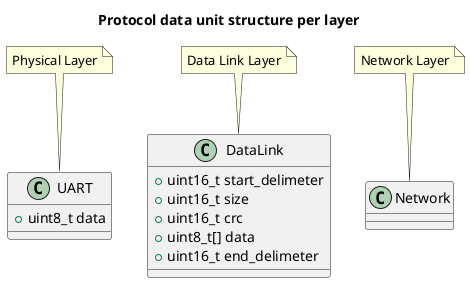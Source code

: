 @startuml

title Protocol data unit structure per layer

class UART {
  +uint8_t data
}

note top of UART: Physical Layer

class DataLink {
  +uint16_t start_delimeter
  +uint16_t size
  +uint16_t crc
  +uint8_t[] data
  +uint16_t end_delimeter
}

note top of DataLink: Data Link Layer

class Network {
}

note top of Network: Network Layer

newpage

class Transport {
  +uint8_t[] data
}

note top of Transport: Transport Layer

class Application {
  +uint8_t message_id
  +uint8_t version
  +uint8_t oldest_compatible_version
  +uint16_t sequence_id
  +uint8_t error_code
  +uint8_t[] data
}

note top of Application: Application Layer


@enduml